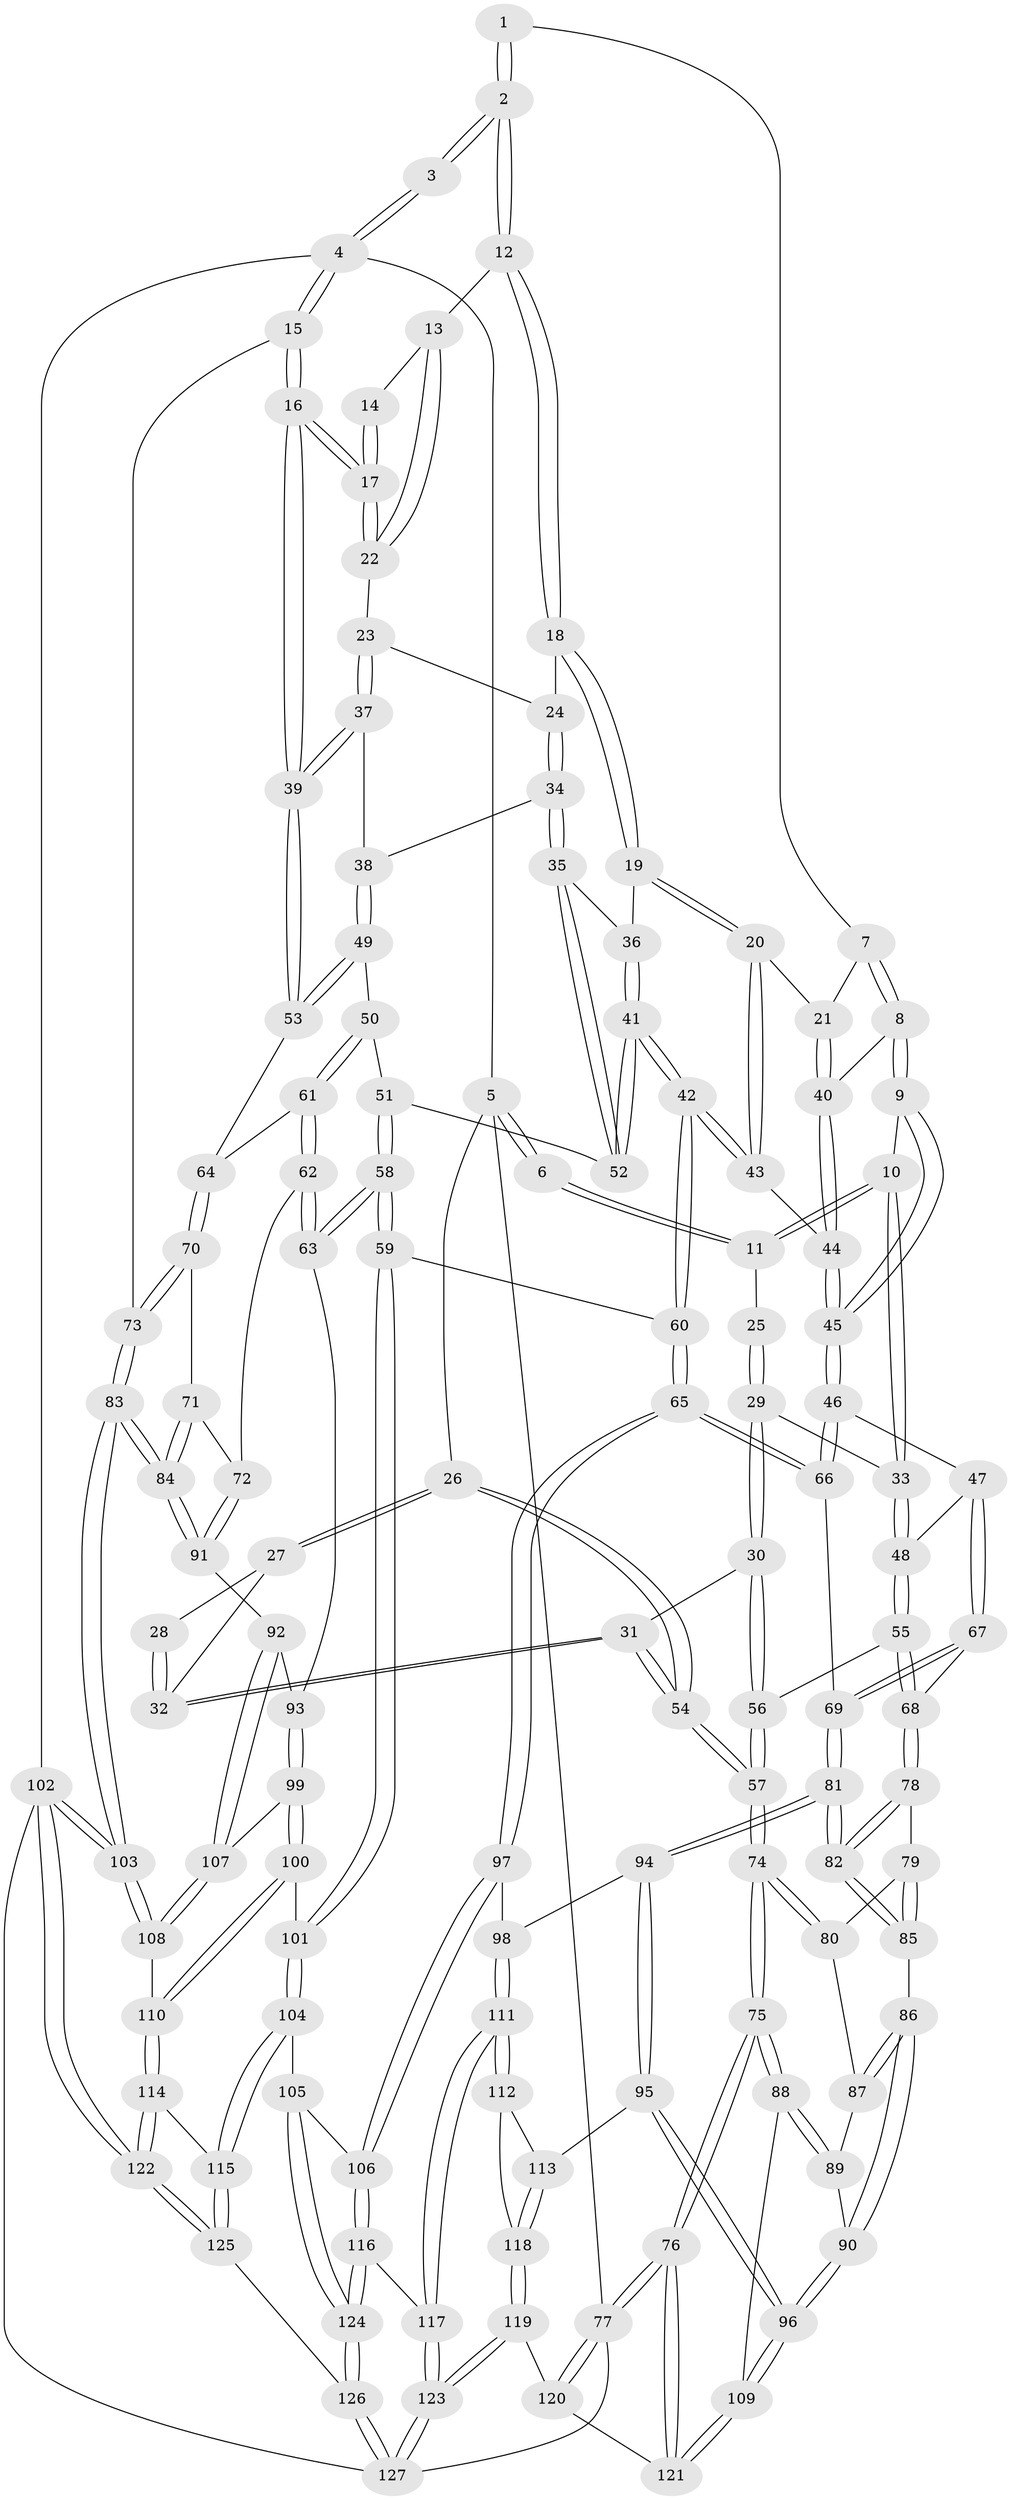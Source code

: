 // coarse degree distribution, {3: 0.2564102564102564, 5: 0.07692307692307693, 4: 0.5128205128205128, 1: 0.02564102564102564, 6: 0.07692307692307693, 2: 0.02564102564102564, 8: 0.02564102564102564}
// Generated by graph-tools (version 1.1) at 2025/38/03/04/25 23:38:21]
// undirected, 127 vertices, 314 edges
graph export_dot {
  node [color=gray90,style=filled];
  1 [pos="+0.5459566033895451+0"];
  2 [pos="+0.7218087398912287+0"];
  3 [pos="+1+0"];
  4 [pos="+1+0"];
  5 [pos="+0+0"];
  6 [pos="+0.31311290364998956+0"];
  7 [pos="+0.5087415887673576+0.0065128082637432"];
  8 [pos="+0.44506806502312596+0.12008091631443206"];
  9 [pos="+0.3924607342709843+0.12901389577382721"];
  10 [pos="+0.36272969618143047+0.12033217859704078"];
  11 [pos="+0.31487793416123666+0.006795602582788778"];
  12 [pos="+0.7241848802913067+0"];
  13 [pos="+0.9241432843686092+0.08223942789585897"];
  14 [pos="+0.9576916395578244+0.05468870068848605"];
  15 [pos="+1+0.22700280354168664"];
  16 [pos="+1+0.22684510970246713"];
  17 [pos="+1+0.14207600863126998"];
  18 [pos="+0.7254577701753039+0"];
  19 [pos="+0.699296916391237+0.05954031532652571"];
  20 [pos="+0.600336403696837+0.1311016005372222"];
  21 [pos="+0.559147868280042+0.12256917531320963"];
  22 [pos="+0.9232768410141872+0.08528698264749912"];
  23 [pos="+0.9061514390446775+0.11434947973540523"];
  24 [pos="+0.8586421656357587+0.10131800552630169"];
  25 [pos="+0.23972526655692677+0.07803687187961315"];
  26 [pos="+0+0"];
  27 [pos="+0.14466260844395828+0.08237298443263569"];
  28 [pos="+0.2273141618103652+0.08268286763813643"];
  29 [pos="+0.26694697301746506+0.2199654102755908"];
  30 [pos="+0.22191480700053015+0.23203366563141667"];
  31 [pos="+0.18984663774667446+0.20516465201305242"];
  32 [pos="+0.189783647515176+0.20483956424037497"];
  33 [pos="+0.2762592003804203+0.21917926040470545"];
  34 [pos="+0.8125058833759741+0.17044731388744544"];
  35 [pos="+0.7811258868385623+0.17622020608160177"];
  36 [pos="+0.705209762694182+0.07495793313024326"];
  37 [pos="+0.9203070307258051+0.15373307933786315"];
  38 [pos="+0.8772738184634246+0.19193719811520898"];
  39 [pos="+1+0.23005887656072427"];
  40 [pos="+0.4949064600721997+0.15251412331623054"];
  41 [pos="+0.6523782887584727+0.2853032042604568"];
  42 [pos="+0.6229852934662968+0.29636993912759146"];
  43 [pos="+0.5929201313819417+0.2802724842175806"];
  44 [pos="+0.5210739184801536+0.2756723961016951"];
  45 [pos="+0.4478643985675232+0.308401261070999"];
  46 [pos="+0.43546856408040013+0.3202052578470875"];
  47 [pos="+0.4186782780183506+0.3180924421180644"];
  48 [pos="+0.3733493430811514+0.3073190069854025"];
  49 [pos="+0.8844994281907502+0.23755980604860416"];
  50 [pos="+0.8026206670405973+0.2991216896684233"];
  51 [pos="+0.7643780537575665+0.28558693618872905"];
  52 [pos="+0.7567704868403511+0.279409456976995"];
  53 [pos="+0.9902987326047135+0.29220705453878665"];
  54 [pos="+0+0.18488916120959548"];
  55 [pos="+0.21392419595674758+0.43178503961107667"];
  56 [pos="+0.17022451531962937+0.368689613705693"];
  57 [pos="+0+0.31562007966087574"];
  58 [pos="+0.7268667677606888+0.5344183518008602"];
  59 [pos="+0.7254349113812044+0.5350961930876659"];
  60 [pos="+0.6370723483012604+0.5279642627496174"];
  61 [pos="+0.860752620373128+0.3621555034253129"];
  62 [pos="+0.7728756768078685+0.518780696563778"];
  63 [pos="+0.7371135394250896+0.5318683543283513"];
  64 [pos="+0.9189728497025196+0.3617851731167734"];
  65 [pos="+0.5377291913706528+0.5771317767898985"];
  66 [pos="+0.4634425761322313+0.5193018069021486"];
  67 [pos="+0.28639451962525353+0.46629723936709316"];
  68 [pos="+0.21581795572975981+0.4389380961186184"];
  69 [pos="+0.3782052566697473+0.5165356907847561"];
  70 [pos="+0.9490157510826261+0.44192691836986264"];
  71 [pos="+0.924952946925794+0.5020131801309636"];
  72 [pos="+0.8703810439905137+0.5274862829915854"];
  73 [pos="+1+0.43021967607359834"];
  74 [pos="+0+0.4663932487268293"];
  75 [pos="+0+0.6843437955505609"];
  76 [pos="+0+1"];
  77 [pos="+0+1"];
  78 [pos="+0.20805279350542571+0.45372401017984093"];
  79 [pos="+0.13799623306878514+0.5129587106493807"];
  80 [pos="+0.12646869327944857+0.5200158940257414"];
  81 [pos="+0.2689385728570741+0.6356982263111511"];
  82 [pos="+0.2371236301350593+0.6093032211293079"];
  83 [pos="+1+0.6455630776242345"];
  84 [pos="+1+0.6279329082033301"];
  85 [pos="+0.19308930606194466+0.6133614243261895"];
  86 [pos="+0.16917642625735313+0.622643381658369"];
  87 [pos="+0.12546032312031546+0.5251998708621585"];
  88 [pos="+0+0.6969678030680471"];
  89 [pos="+0.10951377695238235+0.5688925051498402"];
  90 [pos="+0.12729047904146024+0.654759625935778"];
  91 [pos="+0.9365325423412876+0.6428735869127149"];
  92 [pos="+0.9315503863212249+0.6476348488305886"];
  93 [pos="+0.8284662538380496+0.6062808111033676"];
  94 [pos="+0.2783554505615565+0.6835154989996468"];
  95 [pos="+0.18040989956784595+0.741274513050611"];
  96 [pos="+0.0928592721808773+0.7253811738636238"];
  97 [pos="+0.5273245107200566+0.626731315297702"];
  98 [pos="+0.3099456105349728+0.7018747616366968"];
  99 [pos="+0.8985310906634438+0.6761858579222195"];
  100 [pos="+0.8330903118928463+0.7037762354815027"];
  101 [pos="+0.782971949421308+0.7076357800116013"];
  102 [pos="+1+1"];
  103 [pos="+1+0.8172998845361752"];
  104 [pos="+0.7447631874696352+0.8067146591835532"];
  105 [pos="+0.6683022180875735+0.8175884577937781"];
  106 [pos="+0.5301175028413629+0.6465009289004777"];
  107 [pos="+0.9065993691867453+0.674713181573373"];
  108 [pos="+0.9494490431572783+0.8051358624088804"];
  109 [pos="+0.038612823317482156+0.7432070093655478"];
  110 [pos="+0.9306442920771644+0.8126004643649403"];
  111 [pos="+0.35413834947162426+0.8670475895039292"];
  112 [pos="+0.2420492702069533+0.8163487504057073"];
  113 [pos="+0.1902747704008795+0.7602076665034206"];
  114 [pos="+0.8379702588326546+0.8753235558612905"];
  115 [pos="+0.8313422464575686+0.8751349867997931"];
  116 [pos="+0.4064742213337238+0.9006852644825492"];
  117 [pos="+0.36157434555555257+0.8773275788449069"];
  118 [pos="+0.17040170835411145+0.8818276352328693"];
  119 [pos="+0.1425909509425266+0.9337879996378269"];
  120 [pos="+0.11546669322101766+0.9029206111310614"];
  121 [pos="+0.0998648869777689+0.8832479645749952"];
  122 [pos="+1+1"];
  123 [pos="+0.14974729903568917+0.9510409347601121"];
  124 [pos="+0.5083220487706992+1"];
  125 [pos="+0.6720513365000905+1"];
  126 [pos="+0.5131879299646009+1"];
  127 [pos="+0.0719574815651752+1"];
  1 -- 2;
  1 -- 2;
  1 -- 7;
  2 -- 3;
  2 -- 3;
  2 -- 12;
  2 -- 12;
  3 -- 4;
  3 -- 4;
  4 -- 5;
  4 -- 15;
  4 -- 15;
  4 -- 102;
  5 -- 6;
  5 -- 6;
  5 -- 26;
  5 -- 77;
  6 -- 11;
  6 -- 11;
  7 -- 8;
  7 -- 8;
  7 -- 21;
  8 -- 9;
  8 -- 9;
  8 -- 40;
  9 -- 10;
  9 -- 45;
  9 -- 45;
  10 -- 11;
  10 -- 11;
  10 -- 33;
  10 -- 33;
  11 -- 25;
  12 -- 13;
  12 -- 18;
  12 -- 18;
  13 -- 14;
  13 -- 22;
  13 -- 22;
  14 -- 17;
  14 -- 17;
  15 -- 16;
  15 -- 16;
  15 -- 73;
  16 -- 17;
  16 -- 17;
  16 -- 39;
  16 -- 39;
  17 -- 22;
  17 -- 22;
  18 -- 19;
  18 -- 19;
  18 -- 24;
  19 -- 20;
  19 -- 20;
  19 -- 36;
  20 -- 21;
  20 -- 43;
  20 -- 43;
  21 -- 40;
  21 -- 40;
  22 -- 23;
  23 -- 24;
  23 -- 37;
  23 -- 37;
  24 -- 34;
  24 -- 34;
  25 -- 29;
  25 -- 29;
  26 -- 27;
  26 -- 27;
  26 -- 54;
  26 -- 54;
  27 -- 28;
  27 -- 32;
  28 -- 32;
  28 -- 32;
  29 -- 30;
  29 -- 30;
  29 -- 33;
  30 -- 31;
  30 -- 56;
  30 -- 56;
  31 -- 32;
  31 -- 32;
  31 -- 54;
  31 -- 54;
  33 -- 48;
  33 -- 48;
  34 -- 35;
  34 -- 35;
  34 -- 38;
  35 -- 36;
  35 -- 52;
  35 -- 52;
  36 -- 41;
  36 -- 41;
  37 -- 38;
  37 -- 39;
  37 -- 39;
  38 -- 49;
  38 -- 49;
  39 -- 53;
  39 -- 53;
  40 -- 44;
  40 -- 44;
  41 -- 42;
  41 -- 42;
  41 -- 52;
  41 -- 52;
  42 -- 43;
  42 -- 43;
  42 -- 60;
  42 -- 60;
  43 -- 44;
  44 -- 45;
  44 -- 45;
  45 -- 46;
  45 -- 46;
  46 -- 47;
  46 -- 66;
  46 -- 66;
  47 -- 48;
  47 -- 67;
  47 -- 67;
  48 -- 55;
  48 -- 55;
  49 -- 50;
  49 -- 53;
  49 -- 53;
  50 -- 51;
  50 -- 61;
  50 -- 61;
  51 -- 52;
  51 -- 58;
  51 -- 58;
  53 -- 64;
  54 -- 57;
  54 -- 57;
  55 -- 56;
  55 -- 68;
  55 -- 68;
  56 -- 57;
  56 -- 57;
  57 -- 74;
  57 -- 74;
  58 -- 59;
  58 -- 59;
  58 -- 63;
  58 -- 63;
  59 -- 60;
  59 -- 101;
  59 -- 101;
  60 -- 65;
  60 -- 65;
  61 -- 62;
  61 -- 62;
  61 -- 64;
  62 -- 63;
  62 -- 63;
  62 -- 72;
  63 -- 93;
  64 -- 70;
  64 -- 70;
  65 -- 66;
  65 -- 66;
  65 -- 97;
  65 -- 97;
  66 -- 69;
  67 -- 68;
  67 -- 69;
  67 -- 69;
  68 -- 78;
  68 -- 78;
  69 -- 81;
  69 -- 81;
  70 -- 71;
  70 -- 73;
  70 -- 73;
  71 -- 72;
  71 -- 84;
  71 -- 84;
  72 -- 91;
  72 -- 91;
  73 -- 83;
  73 -- 83;
  74 -- 75;
  74 -- 75;
  74 -- 80;
  74 -- 80;
  75 -- 76;
  75 -- 76;
  75 -- 88;
  75 -- 88;
  76 -- 77;
  76 -- 77;
  76 -- 121;
  76 -- 121;
  77 -- 120;
  77 -- 120;
  77 -- 127;
  78 -- 79;
  78 -- 82;
  78 -- 82;
  79 -- 80;
  79 -- 85;
  79 -- 85;
  80 -- 87;
  81 -- 82;
  81 -- 82;
  81 -- 94;
  81 -- 94;
  82 -- 85;
  82 -- 85;
  83 -- 84;
  83 -- 84;
  83 -- 103;
  83 -- 103;
  84 -- 91;
  84 -- 91;
  85 -- 86;
  86 -- 87;
  86 -- 87;
  86 -- 90;
  86 -- 90;
  87 -- 89;
  88 -- 89;
  88 -- 89;
  88 -- 109;
  89 -- 90;
  90 -- 96;
  90 -- 96;
  91 -- 92;
  92 -- 93;
  92 -- 107;
  92 -- 107;
  93 -- 99;
  93 -- 99;
  94 -- 95;
  94 -- 95;
  94 -- 98;
  95 -- 96;
  95 -- 96;
  95 -- 113;
  96 -- 109;
  96 -- 109;
  97 -- 98;
  97 -- 106;
  97 -- 106;
  98 -- 111;
  98 -- 111;
  99 -- 100;
  99 -- 100;
  99 -- 107;
  100 -- 101;
  100 -- 110;
  100 -- 110;
  101 -- 104;
  101 -- 104;
  102 -- 103;
  102 -- 103;
  102 -- 122;
  102 -- 122;
  102 -- 127;
  103 -- 108;
  103 -- 108;
  104 -- 105;
  104 -- 115;
  104 -- 115;
  105 -- 106;
  105 -- 124;
  105 -- 124;
  106 -- 116;
  106 -- 116;
  107 -- 108;
  107 -- 108;
  108 -- 110;
  109 -- 121;
  109 -- 121;
  110 -- 114;
  110 -- 114;
  111 -- 112;
  111 -- 112;
  111 -- 117;
  111 -- 117;
  112 -- 113;
  112 -- 118;
  113 -- 118;
  113 -- 118;
  114 -- 115;
  114 -- 122;
  114 -- 122;
  115 -- 125;
  115 -- 125;
  116 -- 117;
  116 -- 124;
  116 -- 124;
  117 -- 123;
  117 -- 123;
  118 -- 119;
  118 -- 119;
  119 -- 120;
  119 -- 123;
  119 -- 123;
  120 -- 121;
  122 -- 125;
  122 -- 125;
  123 -- 127;
  123 -- 127;
  124 -- 126;
  124 -- 126;
  125 -- 126;
  126 -- 127;
  126 -- 127;
}

